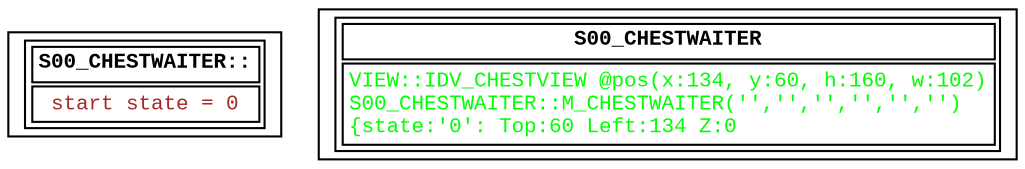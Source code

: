 digraph Automaton {
 fontname="Courier New"
	node [shape=oval, fontname="Courier New"];
	filename[shape = record, fontsize=10, label=< <table border="1"><tr><td><b>S00_CHESTWAITER::<br align="left"/></b></td></tr>
<tr><td><font point-size="10" color ="brown">start state = 0<br align="left"/></font></td></tr></table>>
];
	status[shape = record, fontsize=10, label=< <table border="1"><tr><td><b>S00_CHESTWAITER<br align="left"/></b></td></tr>
<tr><td><font point-size="10" color ="green">VIEW::IDV_CHESTVIEW @pos(x:134, y:60, h:160, w:102)<br align="left"/>S00_CHESTWAITER::M_CHESTWAITER(&apos;&apos;,&apos;&apos;,&apos;&apos;,&apos;&apos;,&apos;&apos;,&apos;&apos;)<br align="left"/>			&#123;state:&apos;0&apos;: Top:60 Left:134 Z:0<br align="left"/></font></td></tr></table>>
];
}
